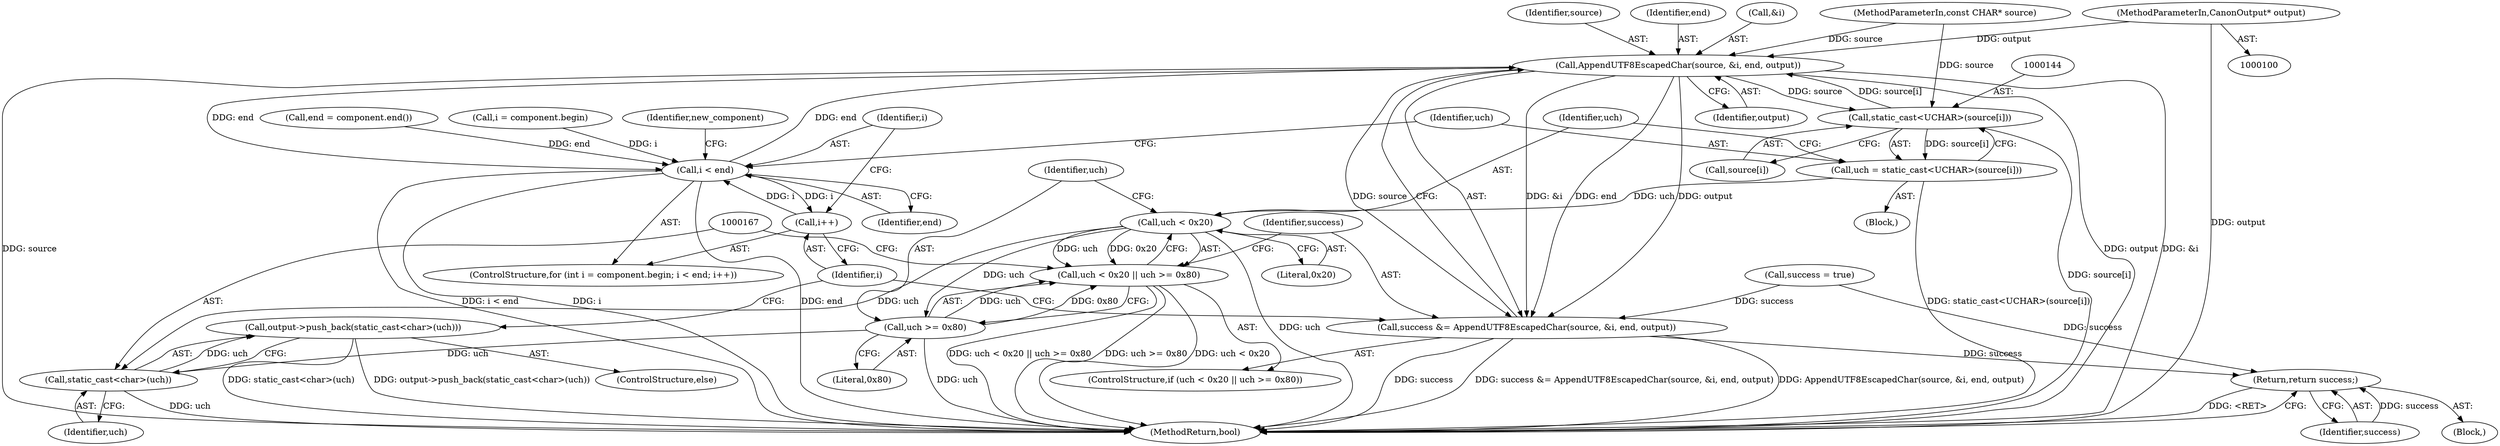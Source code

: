 digraph "0_Chrome_19b1e5e4e1914b5b7464062ec300b817d2bac53d@pointer" {
"1000104" [label="(MethodParameterIn,CanonOutput* output)"];
"1000158" [label="(Call,AppendUTF8EscapedChar(source, &i, end, output))"];
"1000134" [label="(Call,i < end)"];
"1000137" [label="(Call,i++)"];
"1000143" [label="(Call,static_cast<UCHAR>(source[i]))"];
"1000141" [label="(Call,uch = static_cast<UCHAR>(source[i]))"];
"1000150" [label="(Call,uch < 0x20)"];
"1000149" [label="(Call,uch < 0x20 || uch >= 0x80)"];
"1000153" [label="(Call,uch >= 0x80)"];
"1000166" [label="(Call,static_cast<char>(uch))"];
"1000165" [label="(Call,output->push_back(static_cast<char>(uch)))"];
"1000156" [label="(Call,success &= AppendUTF8EscapedChar(source, &i, end, output))"];
"1000181" [label="(Return,return success;)"];
"1000143" [label="(Call,static_cast<UCHAR>(source[i]))"];
"1000124" [label="(Call,end = component.end())"];
"1000156" [label="(Call,success &= AppendUTF8EscapedChar(source, &i, end, output))"];
"1000137" [label="(Call,i++)"];
"1000168" [label="(Identifier,uch)"];
"1000150" [label="(Call,uch < 0x20)"];
"1000141" [label="(Call,uch = static_cast<UCHAR>(source[i]))"];
"1000134" [label="(Call,i < end)"];
"1000152" [label="(Literal,0x20)"];
"1000166" [label="(Call,static_cast<char>(uch))"];
"1000155" [label="(Literal,0x80)"];
"1000164" [label="(ControlStructure,else)"];
"1000182" [label="(Identifier,success)"];
"1000159" [label="(Identifier,source)"];
"1000142" [label="(Identifier,uch)"];
"1000162" [label="(Identifier,end)"];
"1000129" [label="(Call,i = component.begin)"];
"1000171" [label="(Identifier,new_component)"];
"1000145" [label="(Call,source[i])"];
"1000138" [label="(Identifier,i)"];
"1000157" [label="(Identifier,success)"];
"1000127" [label="(ControlStructure,for (int i = component.begin; i < end; i++))"];
"1000183" [label="(MethodReturn,bool)"];
"1000108" [label="(Call,success = true)"];
"1000135" [label="(Identifier,i)"];
"1000106" [label="(Block,)"];
"1000101" [label="(MethodParameterIn,const CHAR* source)"];
"1000139" [label="(Block,)"];
"1000158" [label="(Call,AppendUTF8EscapedChar(source, &i, end, output))"];
"1000148" [label="(ControlStructure,if (uch < 0x20 || uch >= 0x80))"];
"1000163" [label="(Identifier,output)"];
"1000149" [label="(Call,uch < 0x20 || uch >= 0x80)"];
"1000153" [label="(Call,uch >= 0x80)"];
"1000154" [label="(Identifier,uch)"];
"1000160" [label="(Call,&i)"];
"1000181" [label="(Return,return success;)"];
"1000104" [label="(MethodParameterIn,CanonOutput* output)"];
"1000151" [label="(Identifier,uch)"];
"1000165" [label="(Call,output->push_back(static_cast<char>(uch)))"];
"1000136" [label="(Identifier,end)"];
"1000104" -> "1000100"  [label="AST: "];
"1000104" -> "1000183"  [label="DDG: output"];
"1000104" -> "1000158"  [label="DDG: output"];
"1000158" -> "1000156"  [label="AST: "];
"1000158" -> "1000163"  [label="CFG: "];
"1000159" -> "1000158"  [label="AST: "];
"1000160" -> "1000158"  [label="AST: "];
"1000162" -> "1000158"  [label="AST: "];
"1000163" -> "1000158"  [label="AST: "];
"1000156" -> "1000158"  [label="CFG: "];
"1000158" -> "1000183"  [label="DDG: &i"];
"1000158" -> "1000183"  [label="DDG: output"];
"1000158" -> "1000183"  [label="DDG: source"];
"1000158" -> "1000134"  [label="DDG: end"];
"1000158" -> "1000143"  [label="DDG: source"];
"1000158" -> "1000156"  [label="DDG: source"];
"1000158" -> "1000156"  [label="DDG: &i"];
"1000158" -> "1000156"  [label="DDG: end"];
"1000158" -> "1000156"  [label="DDG: output"];
"1000143" -> "1000158"  [label="DDG: source[i]"];
"1000101" -> "1000158"  [label="DDG: source"];
"1000134" -> "1000158"  [label="DDG: end"];
"1000134" -> "1000127"  [label="AST: "];
"1000134" -> "1000136"  [label="CFG: "];
"1000135" -> "1000134"  [label="AST: "];
"1000136" -> "1000134"  [label="AST: "];
"1000142" -> "1000134"  [label="CFG: "];
"1000171" -> "1000134"  [label="CFG: "];
"1000134" -> "1000183"  [label="DDG: i < end"];
"1000134" -> "1000183"  [label="DDG: i"];
"1000134" -> "1000183"  [label="DDG: end"];
"1000129" -> "1000134"  [label="DDG: i"];
"1000137" -> "1000134"  [label="DDG: i"];
"1000124" -> "1000134"  [label="DDG: end"];
"1000134" -> "1000137"  [label="DDG: i"];
"1000137" -> "1000127"  [label="AST: "];
"1000137" -> "1000138"  [label="CFG: "];
"1000138" -> "1000137"  [label="AST: "];
"1000135" -> "1000137"  [label="CFG: "];
"1000143" -> "1000141"  [label="AST: "];
"1000143" -> "1000145"  [label="CFG: "];
"1000144" -> "1000143"  [label="AST: "];
"1000145" -> "1000143"  [label="AST: "];
"1000141" -> "1000143"  [label="CFG: "];
"1000143" -> "1000183"  [label="DDG: source[i]"];
"1000143" -> "1000141"  [label="DDG: source[i]"];
"1000101" -> "1000143"  [label="DDG: source"];
"1000141" -> "1000139"  [label="AST: "];
"1000142" -> "1000141"  [label="AST: "];
"1000151" -> "1000141"  [label="CFG: "];
"1000141" -> "1000183"  [label="DDG: static_cast<UCHAR>(source[i])"];
"1000141" -> "1000150"  [label="DDG: uch"];
"1000150" -> "1000149"  [label="AST: "];
"1000150" -> "1000152"  [label="CFG: "];
"1000151" -> "1000150"  [label="AST: "];
"1000152" -> "1000150"  [label="AST: "];
"1000154" -> "1000150"  [label="CFG: "];
"1000149" -> "1000150"  [label="CFG: "];
"1000150" -> "1000183"  [label="DDG: uch"];
"1000150" -> "1000149"  [label="DDG: uch"];
"1000150" -> "1000149"  [label="DDG: 0x20"];
"1000150" -> "1000153"  [label="DDG: uch"];
"1000150" -> "1000166"  [label="DDG: uch"];
"1000149" -> "1000148"  [label="AST: "];
"1000149" -> "1000153"  [label="CFG: "];
"1000153" -> "1000149"  [label="AST: "];
"1000157" -> "1000149"  [label="CFG: "];
"1000167" -> "1000149"  [label="CFG: "];
"1000149" -> "1000183"  [label="DDG: uch < 0x20 || uch >= 0x80"];
"1000149" -> "1000183"  [label="DDG: uch >= 0x80"];
"1000149" -> "1000183"  [label="DDG: uch < 0x20"];
"1000153" -> "1000149"  [label="DDG: uch"];
"1000153" -> "1000149"  [label="DDG: 0x80"];
"1000153" -> "1000155"  [label="CFG: "];
"1000154" -> "1000153"  [label="AST: "];
"1000155" -> "1000153"  [label="AST: "];
"1000153" -> "1000183"  [label="DDG: uch"];
"1000153" -> "1000166"  [label="DDG: uch"];
"1000166" -> "1000165"  [label="AST: "];
"1000166" -> "1000168"  [label="CFG: "];
"1000167" -> "1000166"  [label="AST: "];
"1000168" -> "1000166"  [label="AST: "];
"1000165" -> "1000166"  [label="CFG: "];
"1000166" -> "1000183"  [label="DDG: uch"];
"1000166" -> "1000165"  [label="DDG: uch"];
"1000165" -> "1000164"  [label="AST: "];
"1000138" -> "1000165"  [label="CFG: "];
"1000165" -> "1000183"  [label="DDG: static_cast<char>(uch)"];
"1000165" -> "1000183"  [label="DDG: output->push_back(static_cast<char>(uch))"];
"1000156" -> "1000148"  [label="AST: "];
"1000157" -> "1000156"  [label="AST: "];
"1000138" -> "1000156"  [label="CFG: "];
"1000156" -> "1000183"  [label="DDG: success"];
"1000156" -> "1000183"  [label="DDG: success &= AppendUTF8EscapedChar(source, &i, end, output)"];
"1000156" -> "1000183"  [label="DDG: AppendUTF8EscapedChar(source, &i, end, output)"];
"1000108" -> "1000156"  [label="DDG: success"];
"1000156" -> "1000181"  [label="DDG: success"];
"1000181" -> "1000106"  [label="AST: "];
"1000181" -> "1000182"  [label="CFG: "];
"1000182" -> "1000181"  [label="AST: "];
"1000183" -> "1000181"  [label="CFG: "];
"1000181" -> "1000183"  [label="DDG: <RET>"];
"1000182" -> "1000181"  [label="DDG: success"];
"1000108" -> "1000181"  [label="DDG: success"];
}
